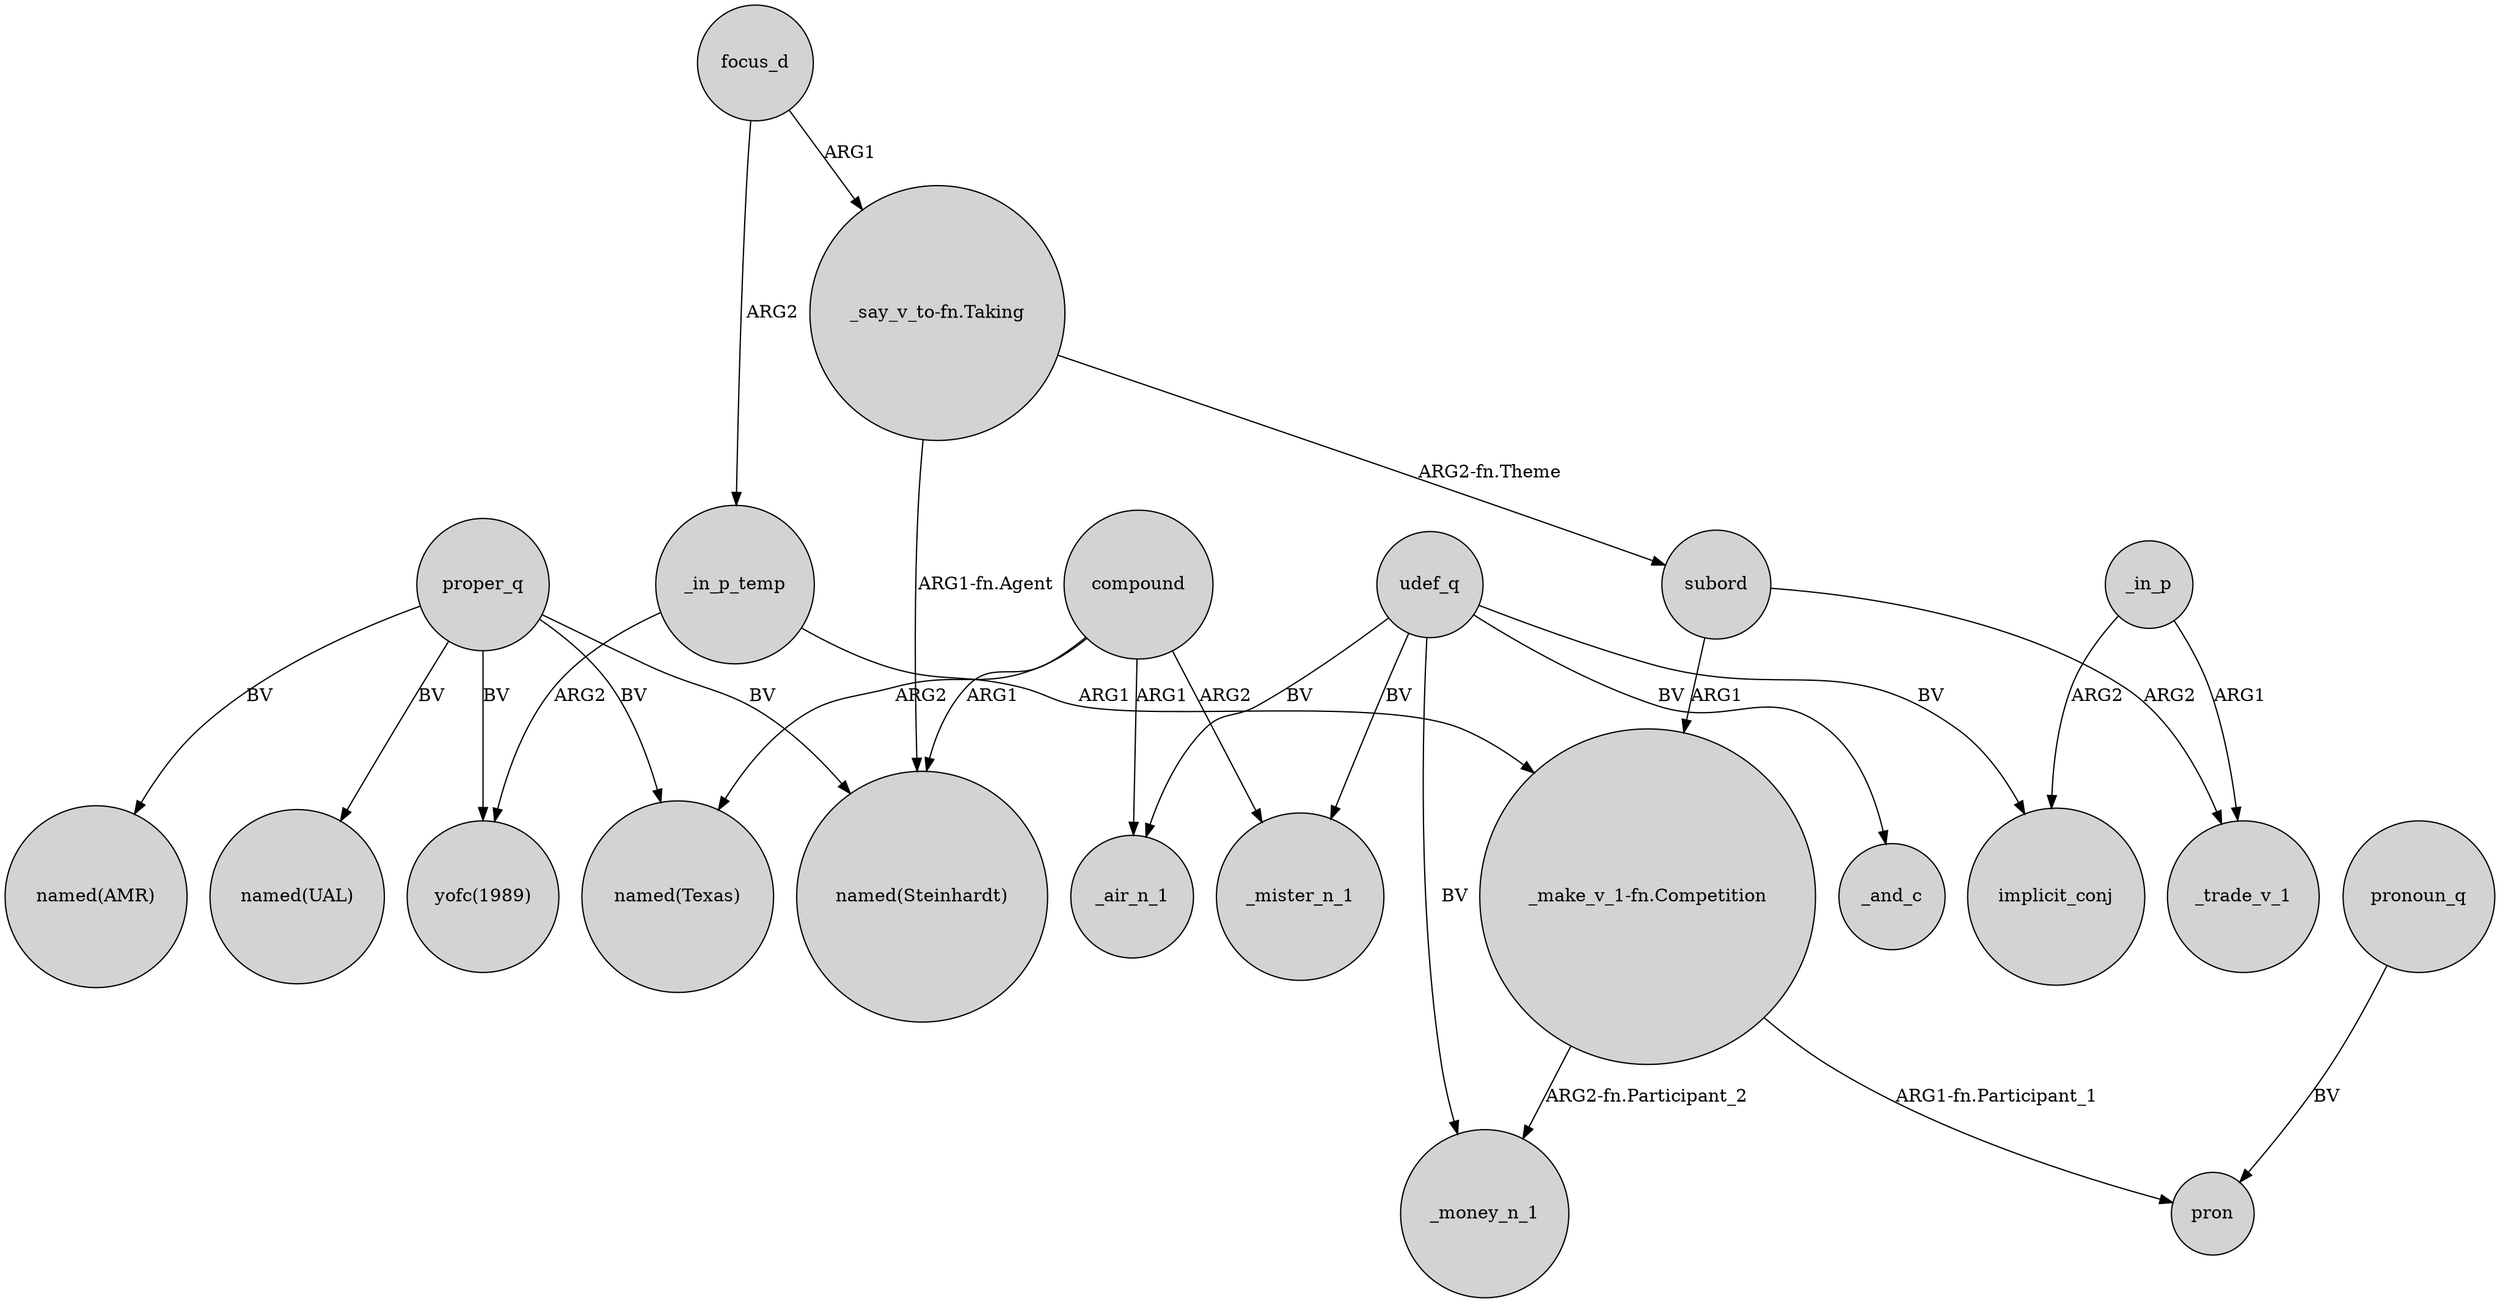 digraph {
	node [shape=circle style=filled]
	proper_q -> "named(Texas)" [label=BV]
	_in_p_temp -> "yofc(1989)" [label=ARG2]
	compound -> _mister_n_1 [label=ARG2]
	focus_d -> "_say_v_to-fn.Taking" [label=ARG1]
	subord -> _trade_v_1 [label=ARG2]
	"_say_v_to-fn.Taking" -> subord [label="ARG2-fn.Theme"]
	proper_q -> "named(Steinhardt)" [label=BV]
	compound -> _air_n_1 [label=ARG1]
	udef_q -> _air_n_1 [label=BV]
	_in_p -> implicit_conj [label=ARG2]
	compound -> "named(Texas)" [label=ARG2]
	_in_p_temp -> "_make_v_1-fn.Competition" [label=ARG1]
	udef_q -> _and_c [label=BV]
	udef_q -> _mister_n_1 [label=BV]
	proper_q -> "named(UAL)" [label=BV]
	pronoun_q -> pron [label=BV]
	compound -> "named(Steinhardt)" [label=ARG1]
	udef_q -> _money_n_1 [label=BV]
	_in_p -> _trade_v_1 [label=ARG1]
	"_make_v_1-fn.Competition" -> pron [label="ARG1-fn.Participant_1"]
	proper_q -> "yofc(1989)" [label=BV]
	"_make_v_1-fn.Competition" -> _money_n_1 [label="ARG2-fn.Participant_2"]
	focus_d -> _in_p_temp [label=ARG2]
	subord -> "_make_v_1-fn.Competition" [label=ARG1]
	proper_q -> "named(AMR)" [label=BV]
	"_say_v_to-fn.Taking" -> "named(Steinhardt)" [label="ARG1-fn.Agent"]
	udef_q -> implicit_conj [label=BV]
}
